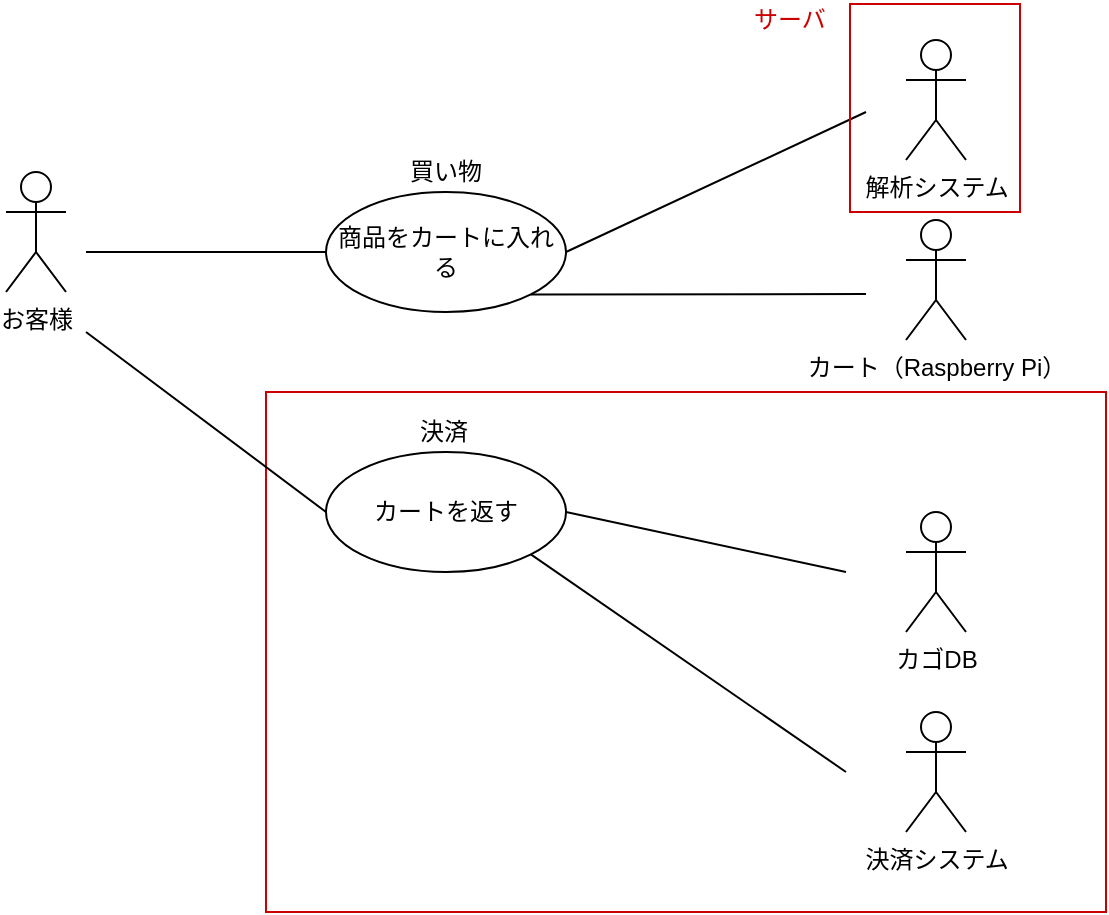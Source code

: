 <mxfile type="device" version="12.5.5"><diagram id="njlq3Z2JnN10kW3G0Xcr" name="ページ1"><mxGraphModel grid="1" dx="813" dy="544" gridSize="10" guides="1" tooltips="1" connect="1" arrows="1" fold="1" page="1" pageScale="1" pageWidth="827" pageHeight="1169" math="0" shadow="0"><root><mxCell id="0"/><mxCell id="1" parent="0"/><mxCell id="zP1B4naLCpNAfWIvEKQl-33" value="" parent="1" style="rounded=0;whiteSpace=wrap;html=1;fillColor=none;strokeColor=#CC0000;" vertex="1"><mxGeometry as="geometry" x="290" y="490" width="420" height="260"/></mxCell><mxCell id="zP1B4naLCpNAfWIvEKQl-1" value="お客様" parent="1" style="shape=umlActor;verticalLabelPosition=bottom;labelBackgroundColor=#ffffff;verticalAlign=top;html=1;outlineConnect=0;" vertex="1"><mxGeometry as="geometry" x="160" y="380" width="30" height="60"/></mxCell><mxCell id="x1EqzgjBWOIGNT26sjTk-5" parent="1" style="edgeStyle=none;rounded=0;orthogonalLoop=1;jettySize=auto;html=1;exitX=0;exitY=0.5;exitDx=0;exitDy=0;endArrow=none;endFill=0;" source="zP1B4naLCpNAfWIvEKQl-6" edge="1"><mxGeometry as="geometry" relative="1"><mxPoint as="targetPoint" x="200" y="460"/></mxGeometry></mxCell><mxCell id="x1EqzgjBWOIGNT26sjTk-9" parent="1" style="edgeStyle=none;rounded=0;orthogonalLoop=1;jettySize=auto;html=1;exitX=1;exitY=0.5;exitDx=0;exitDy=0;endArrow=none;endFill=0;" source="zP1B4naLCpNAfWIvEKQl-6" edge="1"><mxGeometry as="geometry" relative="1"><mxPoint as="targetPoint" x="580" y="580"/></mxGeometry></mxCell><mxCell id="x1EqzgjBWOIGNT26sjTk-10" parent="1" style="edgeStyle=none;rounded=0;orthogonalLoop=1;jettySize=auto;html=1;exitX=1;exitY=1;exitDx=0;exitDy=0;endArrow=none;endFill=0;" source="zP1B4naLCpNAfWIvEKQl-6" edge="1"><mxGeometry as="geometry" relative="1"><mxPoint as="targetPoint" x="580" y="680"/></mxGeometry></mxCell><mxCell id="zP1B4naLCpNAfWIvEKQl-6" value="カートを返す" parent="1" style="ellipse;whiteSpace=wrap;html=1;" vertex="1"><mxGeometry as="geometry" x="320" y="520" width="120" height="60"/></mxCell><mxCell id="zP1B4naLCpNAfWIvEKQl-21" parent="1" style="edgeStyle=none;rounded=0;orthogonalLoop=1;jettySize=auto;html=1;exitX=1;exitY=0.5;exitDx=0;exitDy=0;endArrow=none;endFill=0;" source="zP1B4naLCpNAfWIvEKQl-8" edge="1"><mxGeometry as="geometry" relative="1"><mxPoint as="targetPoint" x="590" y="350"/></mxGeometry></mxCell><mxCell id="x1EqzgjBWOIGNT26sjTk-4" parent="1" style="edgeStyle=none;rounded=0;orthogonalLoop=1;jettySize=auto;html=1;exitX=0;exitY=0.5;exitDx=0;exitDy=0;endArrow=none;endFill=0;" source="zP1B4naLCpNAfWIvEKQl-8" edge="1"><mxGeometry as="geometry" relative="1"><mxPoint as="targetPoint" x="200" y="420"/></mxGeometry></mxCell><mxCell id="x1EqzgjBWOIGNT26sjTk-8" parent="1" style="edgeStyle=none;rounded=0;orthogonalLoop=1;jettySize=auto;html=1;exitX=1;exitY=1;exitDx=0;exitDy=0;endArrow=none;endFill=0;" source="zP1B4naLCpNAfWIvEKQl-8" edge="1"><mxGeometry as="geometry" relative="1"><mxPoint as="targetPoint" x="590" y="441"/></mxGeometry></mxCell><mxCell id="zP1B4naLCpNAfWIvEKQl-8" value="商品をカートに入れる" parent="1" style="ellipse;whiteSpace=wrap;html=1;" vertex="1"><mxGeometry as="geometry" x="320" y="390" width="120" height="60"/></mxCell><mxCell id="zP1B4naLCpNAfWIvEKQl-14" value="決済システム" parent="1" style="shape=umlActor;verticalLabelPosition=bottom;labelBackgroundColor=#ffffff;verticalAlign=top;html=1;outlineConnect=0;" vertex="1"><mxGeometry as="geometry" x="610" y="650" width="30" height="60"/></mxCell><mxCell id="zP1B4naLCpNAfWIvEKQl-18" value="解析システム" parent="1" style="shape=umlActor;verticalLabelPosition=bottom;labelBackgroundColor=#ffffff;verticalAlign=top;html=1;outlineConnect=0;" vertex="1"><mxGeometry as="geometry" x="610" y="314" width="30" height="60"/></mxCell><mxCell id="zP1B4naLCpNAfWIvEKQl-20" value="カート（Raspberry Pi）" parent="1" style="shape=umlActor;verticalLabelPosition=bottom;labelBackgroundColor=#ffffff;verticalAlign=top;html=1;outlineConnect=0;" vertex="1"><mxGeometry as="geometry" x="610" y="404" width="30" height="60"/></mxCell><mxCell id="x1EqzgjBWOIGNT26sjTk-2" value="カゴDB" parent="1" style="shape=umlActor;verticalLabelPosition=bottom;labelBackgroundColor=#ffffff;verticalAlign=top;html=1;outlineConnect=0;" vertex="1"><mxGeometry as="geometry" x="610" y="550" width="30" height="60"/></mxCell><mxCell id="VO5lWnl5spNZ1Ja8hSKt-3" value="買い物" parent="1" style="text;html=1;resizable=0;points=[];autosize=1;align=left;verticalAlign=top;spacingTop=-4;" vertex="1"><mxGeometry as="geometry" x="360" y="370" width="50" height="20"/></mxCell><mxCell id="VO5lWnl5spNZ1Ja8hSKt-4" value="決済" parent="1" style="text;html=1;resizable=0;points=[];autosize=1;align=left;verticalAlign=top;spacingTop=-4;" vertex="1"><mxGeometry as="geometry" x="365" y="500" width="40" height="20"/></mxCell><mxCell id="XS1uHFeEIhfnZQqHb-zm-1" value="" parent="1" style="rounded=0;whiteSpace=wrap;html=1;fillColor=none;strokeColor=#CC0000;" vertex="1"><mxGeometry as="geometry" x="582" y="296" width="85" height="104"/></mxCell><mxCell id="XS1uHFeEIhfnZQqHb-zm-2" value="&lt;font color=&quot;#cc0000&quot;&gt;サーバ&lt;/font&gt;" parent="1" style="text;html=1;resizable=0;points=[];autosize=1;align=left;verticalAlign=top;spacingTop=-4;" vertex="1"><mxGeometry as="geometry" x="532" y="294" width="50" height="20"/></mxCell></root></mxGraphModel></diagram></mxfile>